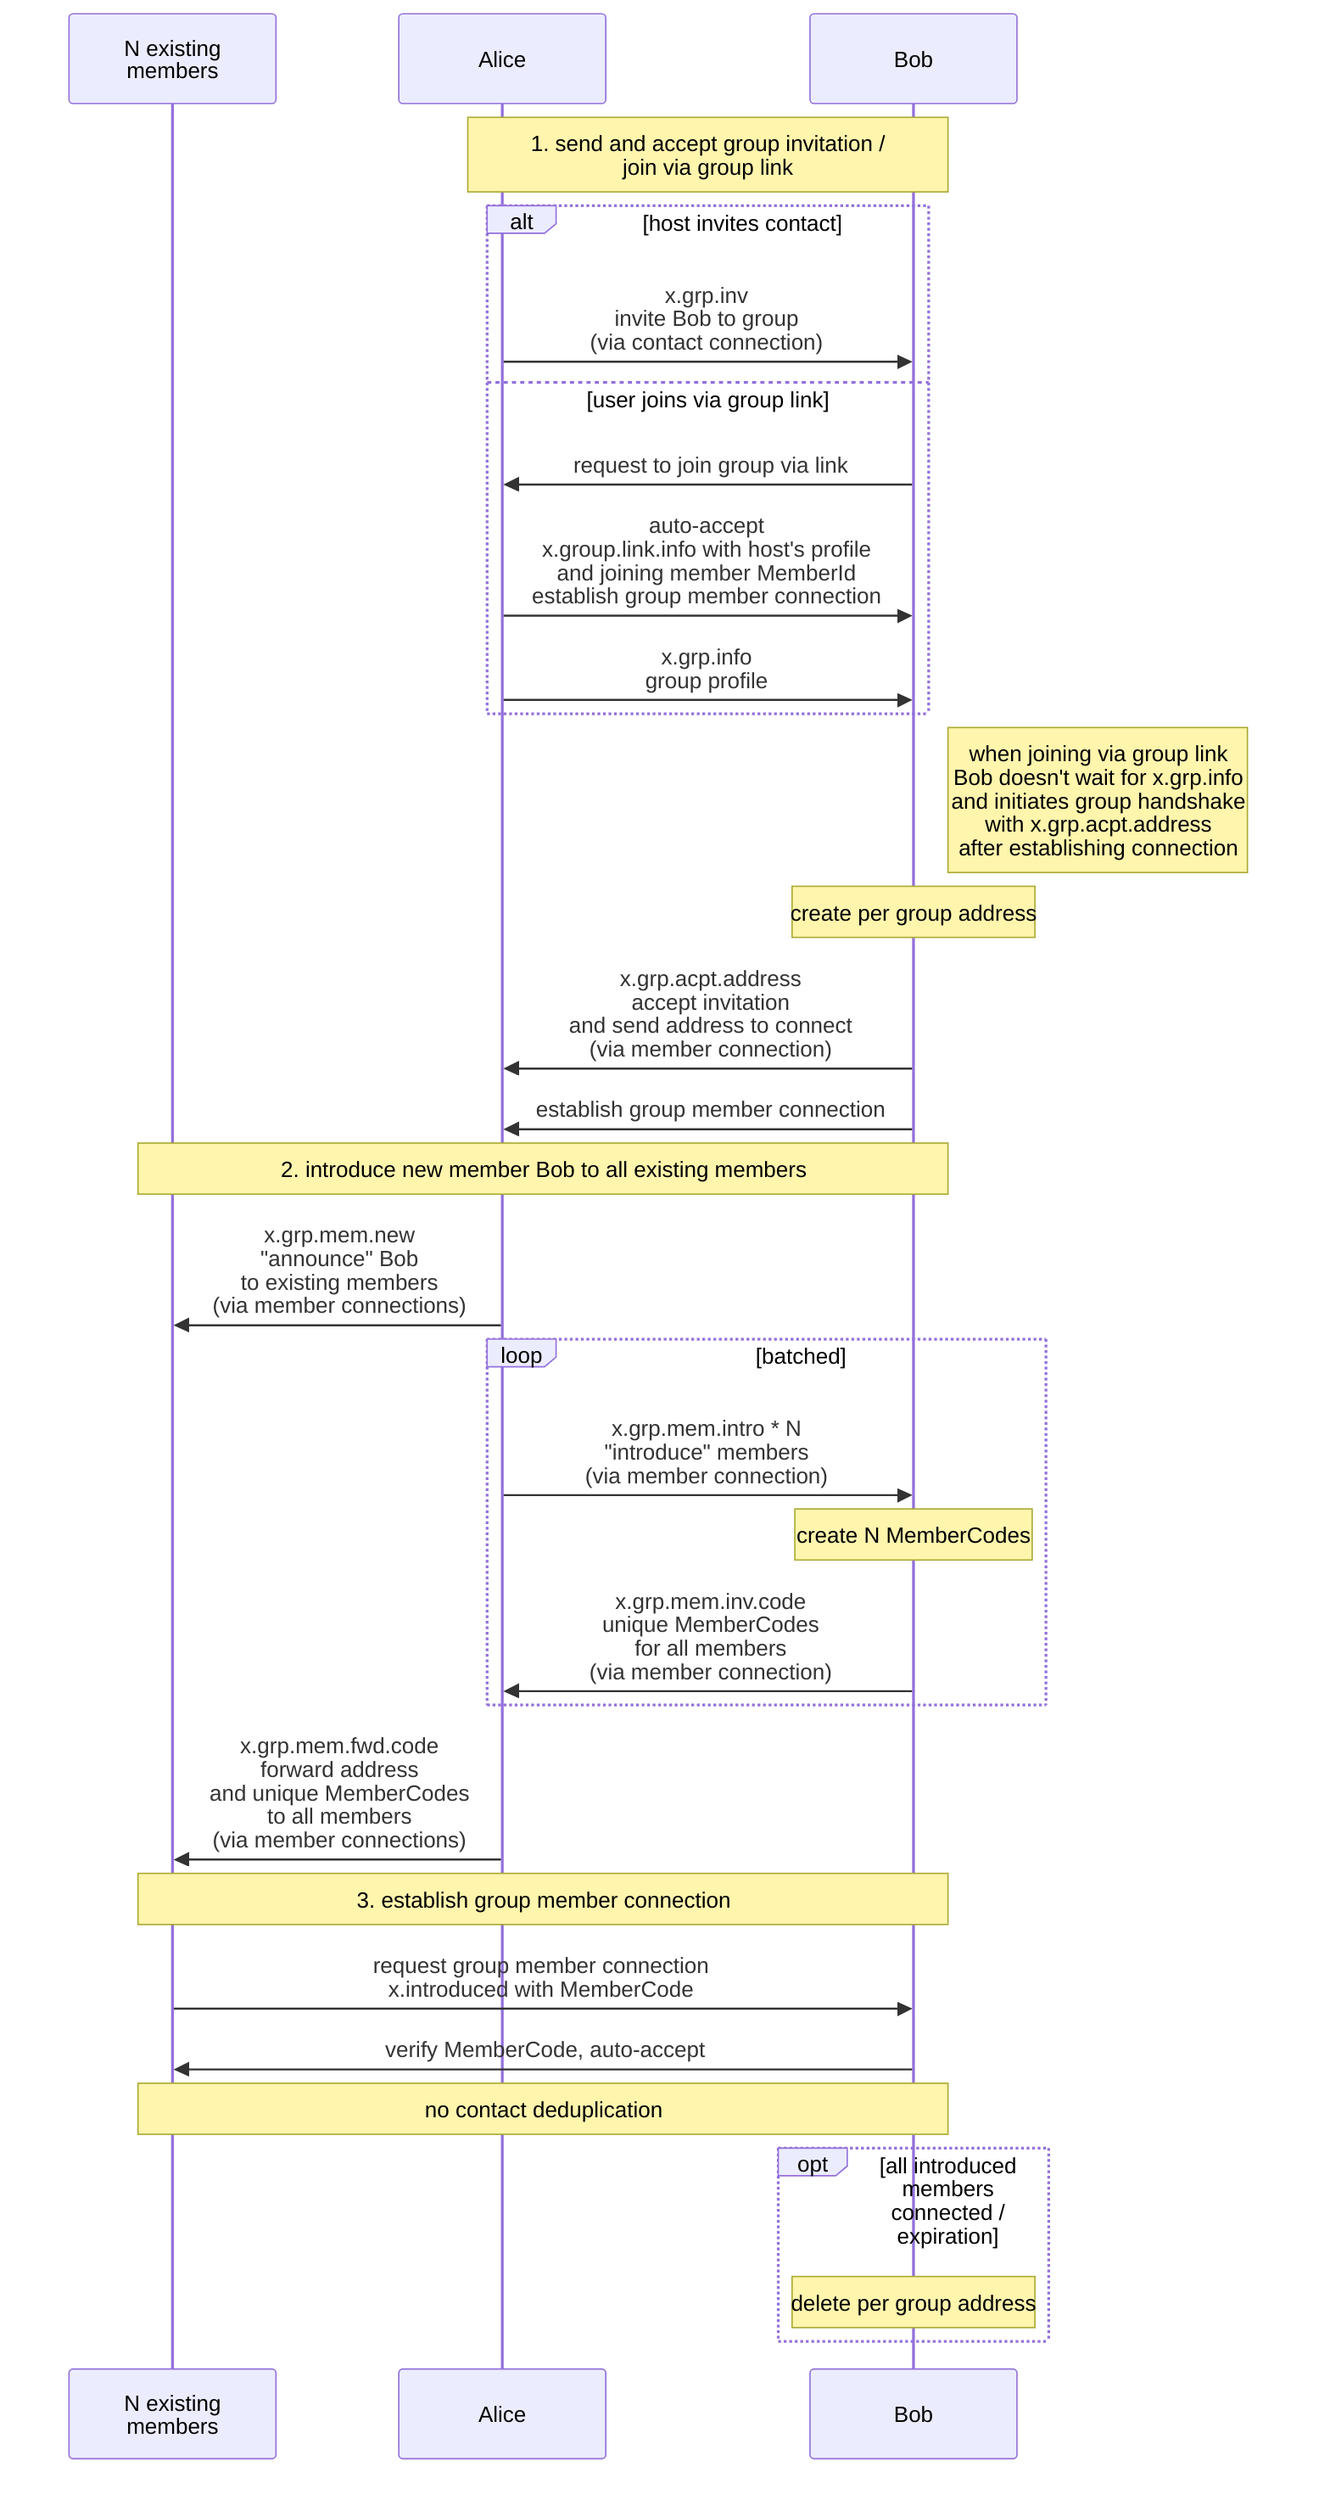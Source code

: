 sequenceDiagram
  participant M as N existing<br>members
  participant A as Alice
  participant B as Bob

  note over A, B: 1. send and accept group invitation /<br>join via group link
  alt host invites contact
    A ->> B: x.grp.inv<br>invite Bob to group<br>(via contact connection)
  else user joins via group link
    B ->> A: request to join group via link
    A ->> B: auto-accept<br>x.group.link.info with host's profile<br>and joining member MemberId<br>establish group member connection
    A ->> B: x.grp.info<br>group profile
  end

  note right of B: when joining via group link<br>Bob doesn't wait for x.grp.info<br>and initiates group handshake<br>with x.grp.acpt.address<br>after establishing connection

  note over B: create per group address
  B ->> A: x.grp.acpt.address<br>accept invitation<br>and send address to connect<br>(via member connection)
  B ->> A: establish group member connection

  note over M, B: 2. introduce new member Bob to all existing members
  A ->> M: x.grp.mem.new<br>"announce" Bob<br>to existing members<br>(via member connections)

  loop batched
    A ->> B: x.grp.mem.intro * N<br>"introduce" members<br>(via member connection)  
    note over B: create N MemberCodes
    B ->> A: x.grp.mem.inv.code<br>unique MemberCodes<br>for all members<br>(via member connection)
  end

  A ->> M: x.grp.mem.fwd.code<br>forward address<br>and unique MemberCodes<br>to all members<br>(via member connections)

  note over M, B: 3. establish group member connection
  M ->> B: request group member connection<br>x.introduced with MemberCode
  B ->> M: verify MemberCode, auto-accept

  note over M, B: no contact deduplication

  opt all introduced members connected / expiration
    note over B: delete per group address
  end